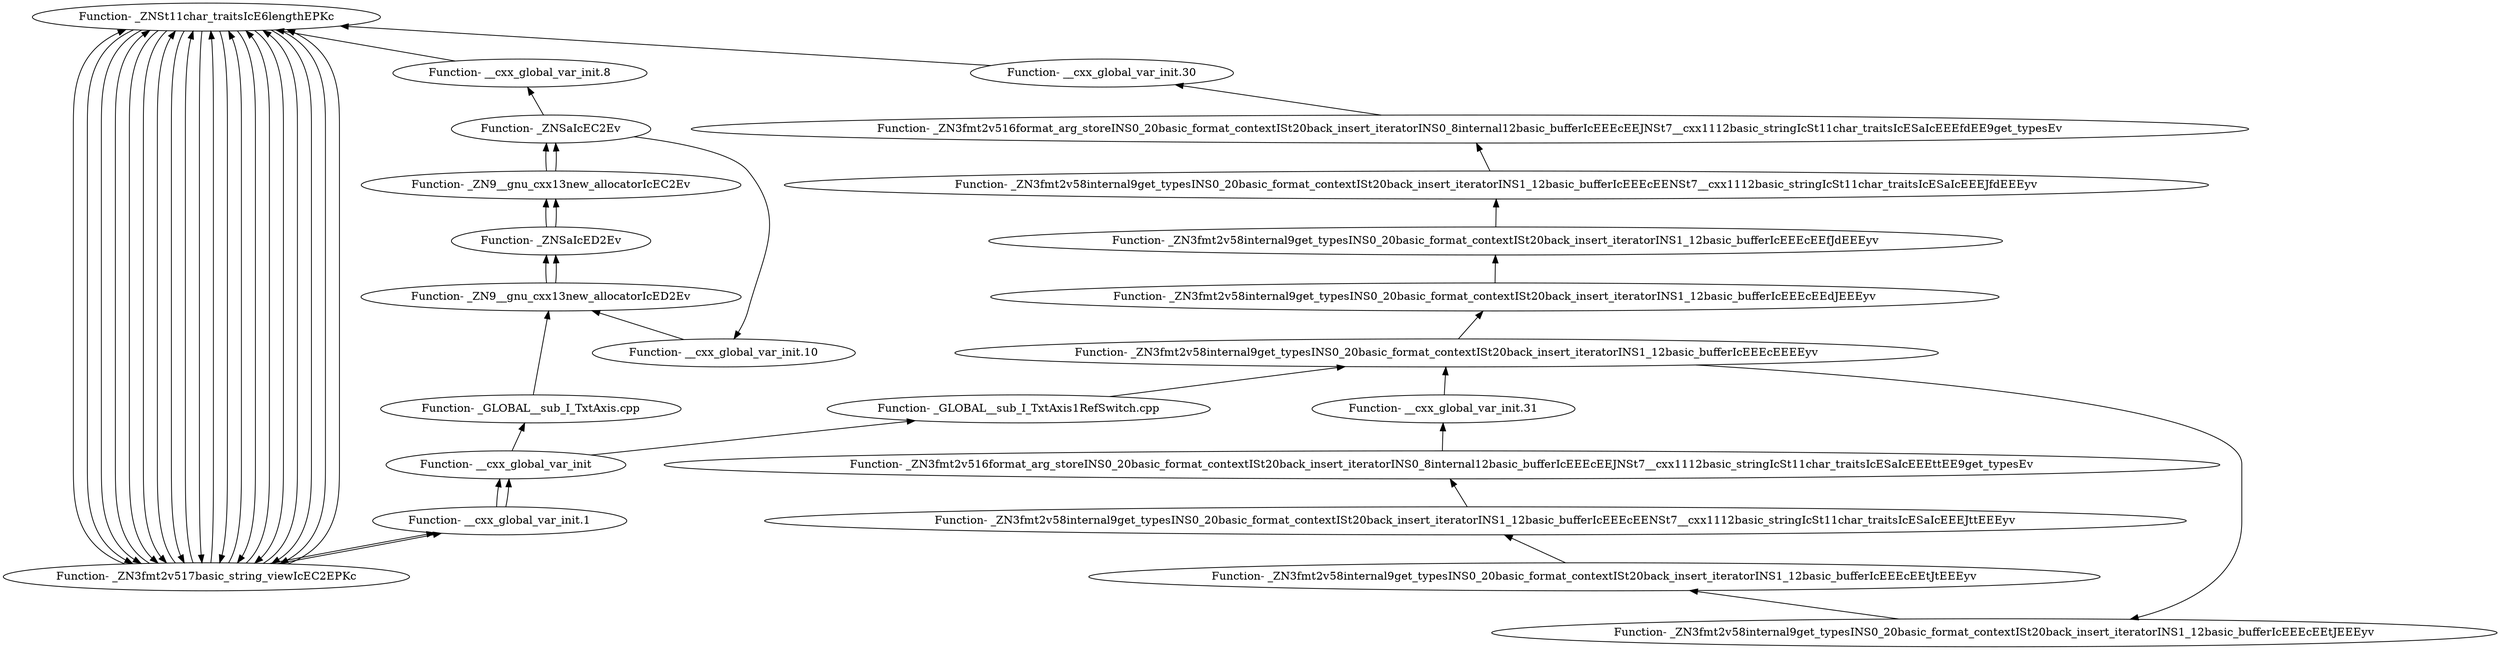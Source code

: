 digraph {
	"Function- _ZNSt11char_traitsIcE6lengthEPKc"
	"Function- _ZN3fmt2v517basic_string_viewIcEC2EPKc"
	"Function- _ZN3fmt2v517basic_string_viewIcEC2EPKc" -> "Function- _ZNSt11char_traitsIcE6lengthEPKc" [dir=back]
	"Function- _ZNSt11char_traitsIcE6lengthEPKc"
	"Function- _ZNSt11char_traitsIcE6lengthEPKc" -> "Function- _ZN3fmt2v517basic_string_viewIcEC2EPKc" [dir=back]
	"Function- _ZN3fmt2v517basic_string_viewIcEC2EPKc"
	"Function- _ZN3fmt2v517basic_string_viewIcEC2EPKc" -> "Function- _ZNSt11char_traitsIcE6lengthEPKc" [dir=back]
	"Function- _ZNSt11char_traitsIcE6lengthEPKc"
	"Function- _ZNSt11char_traitsIcE6lengthEPKc" -> "Function- _ZN3fmt2v517basic_string_viewIcEC2EPKc" [dir=back]
	"Function- _ZN3fmt2v517basic_string_viewIcEC2EPKc"
	"Function- _ZN3fmt2v517basic_string_viewIcEC2EPKc" -> "Function- _ZNSt11char_traitsIcE6lengthEPKc" [dir=back]
	"Function- __cxx_global_var_init.1"
	"Function- __cxx_global_var_init.1" -> "Function- _ZN3fmt2v517basic_string_viewIcEC2EPKc" [dir=back]
	"Function- __cxx_global_var_init"
	"Function- __cxx_global_var_init" -> "Function- __cxx_global_var_init.1" [dir=back]
	"Function- _GLOBAL__sub_I_TxtAxis1RefSwitch.cpp"
	"Function- _GLOBAL__sub_I_TxtAxis1RefSwitch.cpp" -> "Function- __cxx_global_var_init" [dir=back]
	"Function- _ZN3fmt2v58internal9get_typesINS0_20basic_format_contextISt20back_insert_iteratorINS1_12basic_bufferIcEEEcEEEEyv"
	"Function- _ZN3fmt2v58internal9get_typesINS0_20basic_format_contextISt20back_insert_iteratorINS1_12basic_bufferIcEEEcEEEEyv" -> "Function- _GLOBAL__sub_I_TxtAxis1RefSwitch.cpp" [dir=back]
	"Function- _ZN3fmt2v58internal9get_typesINS0_20basic_format_contextISt20back_insert_iteratorINS1_12basic_bufferIcEEEcEEtJEEEyv"
	"Function- _ZN3fmt2v58internal9get_typesINS0_20basic_format_contextISt20back_insert_iteratorINS1_12basic_bufferIcEEEcEEtJEEEyv" -> "Function- _ZN3fmt2v58internal9get_typesINS0_20basic_format_contextISt20back_insert_iteratorINS1_12basic_bufferIcEEEcEEEEyv" [dir=back]
	"Function- _ZN3fmt2v58internal9get_typesINS0_20basic_format_contextISt20back_insert_iteratorINS1_12basic_bufferIcEEEcEEtJtEEEyv"
	"Function- _ZN3fmt2v58internal9get_typesINS0_20basic_format_contextISt20back_insert_iteratorINS1_12basic_bufferIcEEEcEEtJtEEEyv" -> "Function- _ZN3fmt2v58internal9get_typesINS0_20basic_format_contextISt20back_insert_iteratorINS1_12basic_bufferIcEEEcEEtJEEEyv" [dir=back]
	"Function- _ZN3fmt2v58internal9get_typesINS0_20basic_format_contextISt20back_insert_iteratorINS1_12basic_bufferIcEEEcEENSt7__cxx1112basic_stringIcSt11char_traitsIcESaIcEEEJttEEEyv"
	"Function- _ZN3fmt2v58internal9get_typesINS0_20basic_format_contextISt20back_insert_iteratorINS1_12basic_bufferIcEEEcEENSt7__cxx1112basic_stringIcSt11char_traitsIcESaIcEEEJttEEEyv" -> "Function- _ZN3fmt2v58internal9get_typesINS0_20basic_format_contextISt20back_insert_iteratorINS1_12basic_bufferIcEEEcEEtJtEEEyv" [dir=back]
	"Function- _ZN3fmt2v516format_arg_storeINS0_20basic_format_contextISt20back_insert_iteratorINS0_8internal12basic_bufferIcEEEcEEJNSt7__cxx1112basic_stringIcSt11char_traitsIcESaIcEEEttEE9get_typesEv"
	"Function- _ZN3fmt2v516format_arg_storeINS0_20basic_format_contextISt20back_insert_iteratorINS0_8internal12basic_bufferIcEEEcEEJNSt7__cxx1112basic_stringIcSt11char_traitsIcESaIcEEEttEE9get_typesEv" -> "Function- _ZN3fmt2v58internal9get_typesINS0_20basic_format_contextISt20back_insert_iteratorINS1_12basic_bufferIcEEEcEENSt7__cxx1112basic_stringIcSt11char_traitsIcESaIcEEEJttEEEyv" [dir=back]
	"Function- __cxx_global_var_init.31"
	"Function- __cxx_global_var_init.31" -> "Function- _ZN3fmt2v516format_arg_storeINS0_20basic_format_contextISt20back_insert_iteratorINS0_8internal12basic_bufferIcEEEcEEJNSt7__cxx1112basic_stringIcSt11char_traitsIcESaIcEEEttEE9get_typesEv" [dir=back]
	"Function- _ZN3fmt2v58internal9get_typesINS0_20basic_format_contextISt20back_insert_iteratorINS1_12basic_bufferIcEEEcEEEEyv"
	"Function- _ZN3fmt2v58internal9get_typesINS0_20basic_format_contextISt20back_insert_iteratorINS1_12basic_bufferIcEEEcEEEEyv" -> "Function- __cxx_global_var_init.31" [dir=back]
	"Function- _ZN3fmt2v58internal9get_typesINS0_20basic_format_contextISt20back_insert_iteratorINS1_12basic_bufferIcEEEcEEdJEEEyv"
	"Function- _ZN3fmt2v58internal9get_typesINS0_20basic_format_contextISt20back_insert_iteratorINS1_12basic_bufferIcEEEcEEdJEEEyv" -> "Function- _ZN3fmt2v58internal9get_typesINS0_20basic_format_contextISt20back_insert_iteratorINS1_12basic_bufferIcEEEcEEEEyv" [dir=back]
	"Function- _ZN3fmt2v58internal9get_typesINS0_20basic_format_contextISt20back_insert_iteratorINS1_12basic_bufferIcEEEcEEfJdEEEyv"
	"Function- _ZN3fmt2v58internal9get_typesINS0_20basic_format_contextISt20back_insert_iteratorINS1_12basic_bufferIcEEEcEEfJdEEEyv" -> "Function- _ZN3fmt2v58internal9get_typesINS0_20basic_format_contextISt20back_insert_iteratorINS1_12basic_bufferIcEEEcEEdJEEEyv" [dir=back]
	"Function- _ZN3fmt2v58internal9get_typesINS0_20basic_format_contextISt20back_insert_iteratorINS1_12basic_bufferIcEEEcEENSt7__cxx1112basic_stringIcSt11char_traitsIcESaIcEEEJfdEEEyv"
	"Function- _ZN3fmt2v58internal9get_typesINS0_20basic_format_contextISt20back_insert_iteratorINS1_12basic_bufferIcEEEcEENSt7__cxx1112basic_stringIcSt11char_traitsIcESaIcEEEJfdEEEyv" -> "Function- _ZN3fmt2v58internal9get_typesINS0_20basic_format_contextISt20back_insert_iteratorINS1_12basic_bufferIcEEEcEEfJdEEEyv" [dir=back]
	"Function- _ZN3fmt2v516format_arg_storeINS0_20basic_format_contextISt20back_insert_iteratorINS0_8internal12basic_bufferIcEEEcEEJNSt7__cxx1112basic_stringIcSt11char_traitsIcESaIcEEEfdEE9get_typesEv"
	"Function- _ZN3fmt2v516format_arg_storeINS0_20basic_format_contextISt20back_insert_iteratorINS0_8internal12basic_bufferIcEEEcEEJNSt7__cxx1112basic_stringIcSt11char_traitsIcESaIcEEEfdEE9get_typesEv" -> "Function- _ZN3fmt2v58internal9get_typesINS0_20basic_format_contextISt20back_insert_iteratorINS1_12basic_bufferIcEEEcEENSt7__cxx1112basic_stringIcSt11char_traitsIcESaIcEEEJfdEEEyv" [dir=back]
	"Function- __cxx_global_var_init.30"
	"Function- __cxx_global_var_init.30" -> "Function- _ZN3fmt2v516format_arg_storeINS0_20basic_format_contextISt20back_insert_iteratorINS0_8internal12basic_bufferIcEEEcEEJNSt7__cxx1112basic_stringIcSt11char_traitsIcESaIcEEEfdEE9get_typesEv" [dir=back]
	"Function- _ZNSt11char_traitsIcE6lengthEPKc"
	"Function- _ZNSt11char_traitsIcE6lengthEPKc" -> "Function- __cxx_global_var_init.30" [dir=back]
	"Function- _ZN3fmt2v517basic_string_viewIcEC2EPKc"
	"Function- _ZN3fmt2v517basic_string_viewIcEC2EPKc" -> "Function- _ZNSt11char_traitsIcE6lengthEPKc" [dir=back]
	"Function- _ZNSt11char_traitsIcE6lengthEPKc"
	"Function- _ZNSt11char_traitsIcE6lengthEPKc" -> "Function- _ZN3fmt2v517basic_string_viewIcEC2EPKc" [dir=back]
	"Function- _ZN3fmt2v517basic_string_viewIcEC2EPKc"
	"Function- _ZN3fmt2v517basic_string_viewIcEC2EPKc" -> "Function- _ZNSt11char_traitsIcE6lengthEPKc" [dir=back]
	"Function- _ZNSt11char_traitsIcE6lengthEPKc"
	"Function- _ZNSt11char_traitsIcE6lengthEPKc" -> "Function- _ZN3fmt2v517basic_string_viewIcEC2EPKc" [dir=back]
	"Function- _ZN3fmt2v517basic_string_viewIcEC2EPKc"
	"Function- _ZN3fmt2v517basic_string_viewIcEC2EPKc" -> "Function- _ZNSt11char_traitsIcE6lengthEPKc" [dir=back]
	"Function- _ZNSt11char_traitsIcE6lengthEPKc"
	"Function- _ZNSt11char_traitsIcE6lengthEPKc" -> "Function- _ZN3fmt2v517basic_string_viewIcEC2EPKc" [dir=back]
	"Function- _ZN3fmt2v517basic_string_viewIcEC2EPKc"
	"Function- _ZN3fmt2v517basic_string_viewIcEC2EPKc" -> "Function- _ZNSt11char_traitsIcE6lengthEPKc" [dir=back]
	"Function- _ZNSt11char_traitsIcE6lengthEPKc"
	"Function- _ZNSt11char_traitsIcE6lengthEPKc" -> "Function- _ZN3fmt2v517basic_string_viewIcEC2EPKc" [dir=back]
	"Function- _ZN3fmt2v517basic_string_viewIcEC2EPKc"
	"Function- _ZN3fmt2v517basic_string_viewIcEC2EPKc" -> "Function- _ZNSt11char_traitsIcE6lengthEPKc" [dir=back]
	"Function- _ZNSt11char_traitsIcE6lengthEPKc"
	"Function- _ZNSt11char_traitsIcE6lengthEPKc" -> "Function- _ZN3fmt2v517basic_string_viewIcEC2EPKc" [dir=back]
	"Function- _ZN3fmt2v517basic_string_viewIcEC2EPKc"
	"Function- _ZN3fmt2v517basic_string_viewIcEC2EPKc" -> "Function- _ZNSt11char_traitsIcE6lengthEPKc" [dir=back]
	"Function- _ZNSt11char_traitsIcE6lengthEPKc"
	"Function- _ZNSt11char_traitsIcE6lengthEPKc" -> "Function- _ZN3fmt2v517basic_string_viewIcEC2EPKc" [dir=back]
	"Function- _ZN3fmt2v517basic_string_viewIcEC2EPKc"
	"Function- _ZN3fmt2v517basic_string_viewIcEC2EPKc" -> "Function- _ZNSt11char_traitsIcE6lengthEPKc" [dir=back]
	"Function- __cxx_global_var_init.1"
	"Function- __cxx_global_var_init.1" -> "Function- _ZN3fmt2v517basic_string_viewIcEC2EPKc" [dir=back]
	"Function- __cxx_global_var_init"
	"Function- __cxx_global_var_init" -> "Function- __cxx_global_var_init.1" [dir=back]
	"Function- _GLOBAL__sub_I_TxtAxis.cpp"
	"Function- _GLOBAL__sub_I_TxtAxis.cpp" -> "Function- __cxx_global_var_init" [dir=back]
	"Function- _ZN9__gnu_cxx13new_allocatorIcED2Ev"
	"Function- _ZN9__gnu_cxx13new_allocatorIcED2Ev" -> "Function- _GLOBAL__sub_I_TxtAxis.cpp" [dir=back]
	"Function- _ZNSaIcED2Ev"
	"Function- _ZNSaIcED2Ev" -> "Function- _ZN9__gnu_cxx13new_allocatorIcED2Ev" [dir=back]
	"Function- _ZN9__gnu_cxx13new_allocatorIcEC2Ev"
	"Function- _ZN9__gnu_cxx13new_allocatorIcEC2Ev" -> "Function- _ZNSaIcED2Ev" [dir=back]
	"Function- _ZNSaIcEC2Ev"
	"Function- _ZNSaIcEC2Ev" -> "Function- _ZN9__gnu_cxx13new_allocatorIcEC2Ev" [dir=back]
	"Function- __cxx_global_var_init.10"
	"Function- __cxx_global_var_init.10" -> "Function- _ZNSaIcEC2Ev" [dir=back]
	"Function- _ZN9__gnu_cxx13new_allocatorIcED2Ev"
	"Function- _ZN9__gnu_cxx13new_allocatorIcED2Ev" -> "Function- __cxx_global_var_init.10" [dir=back]
	"Function- _ZNSaIcED2Ev"
	"Function- _ZNSaIcED2Ev" -> "Function- _ZN9__gnu_cxx13new_allocatorIcED2Ev" [dir=back]
	"Function- _ZN9__gnu_cxx13new_allocatorIcEC2Ev"
	"Function- _ZN9__gnu_cxx13new_allocatorIcEC2Ev" -> "Function- _ZNSaIcED2Ev" [dir=back]
	"Function- _ZNSaIcEC2Ev"
	"Function- _ZNSaIcEC2Ev" -> "Function- _ZN9__gnu_cxx13new_allocatorIcEC2Ev" [dir=back]
	"Function- __cxx_global_var_init.8"
	"Function- __cxx_global_var_init.8" -> "Function- _ZNSaIcEC2Ev" [dir=back]
	"Function- _ZNSt11char_traitsIcE6lengthEPKc"
	"Function- _ZNSt11char_traitsIcE6lengthEPKc" -> "Function- __cxx_global_var_init.8" [dir=back]
	"Function- _ZN3fmt2v517basic_string_viewIcEC2EPKc"
	"Function- _ZN3fmt2v517basic_string_viewIcEC2EPKc" -> "Function- _ZNSt11char_traitsIcE6lengthEPKc" [dir=back]
	"Function- _ZNSt11char_traitsIcE6lengthEPKc"
	"Function- _ZNSt11char_traitsIcE6lengthEPKc" -> "Function- _ZN3fmt2v517basic_string_viewIcEC2EPKc" [dir=back]
}
